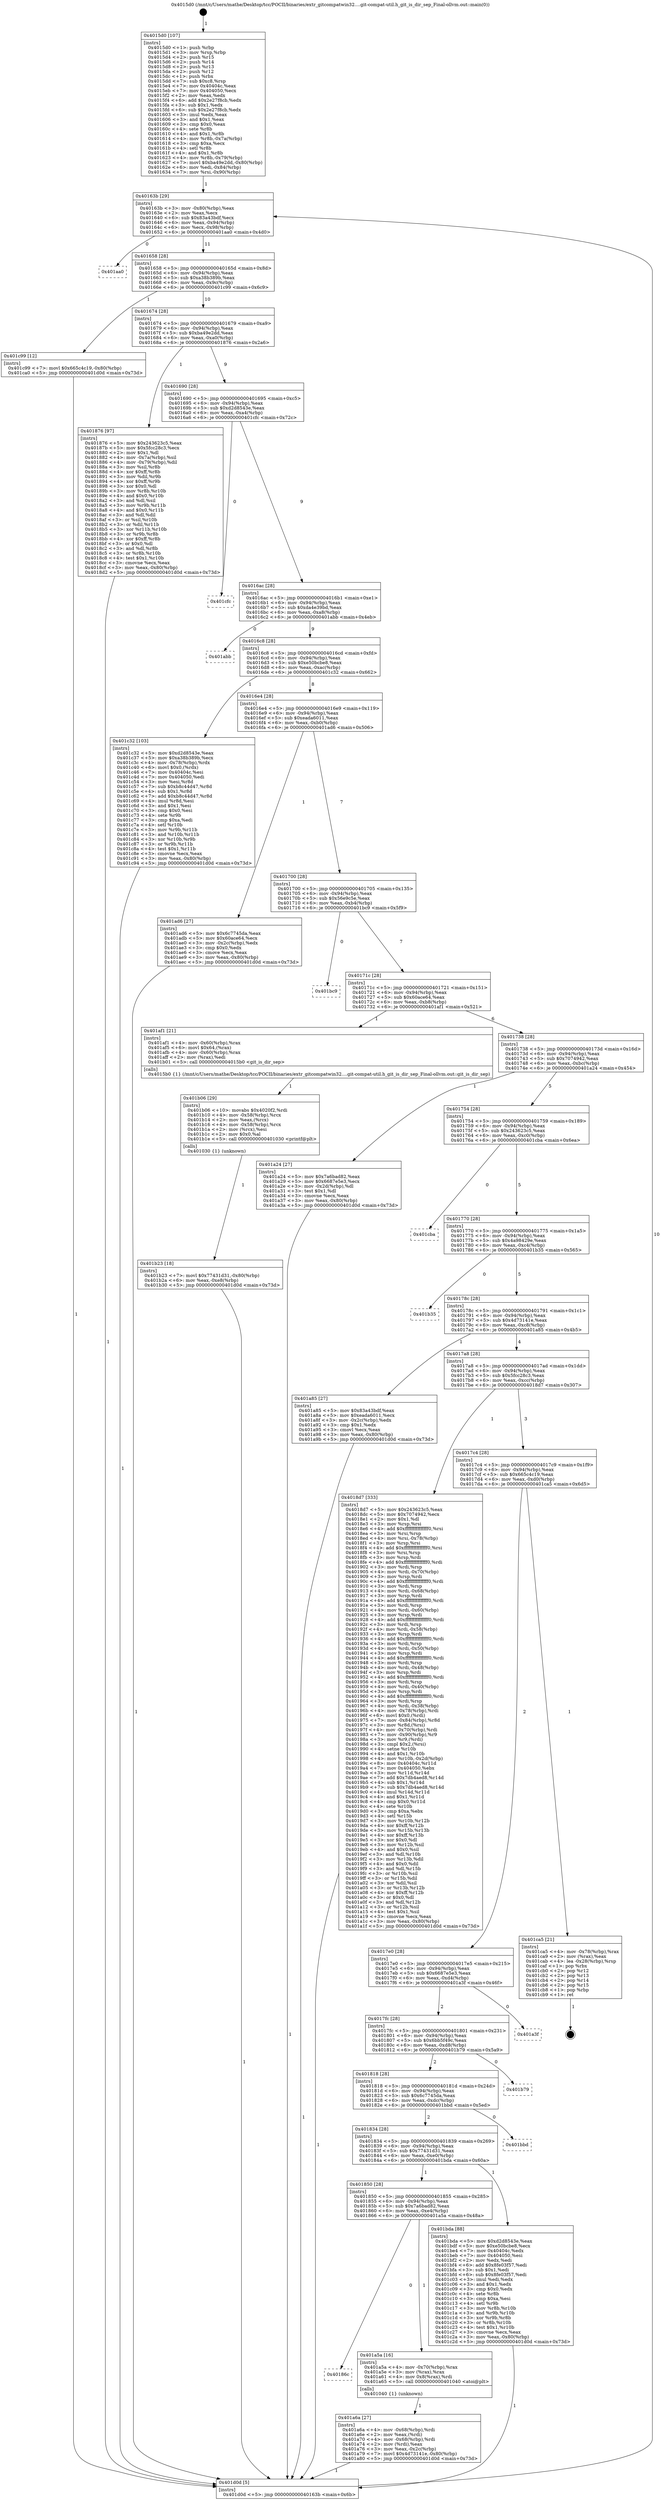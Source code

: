 digraph "0x4015d0" {
  label = "0x4015d0 (/mnt/c/Users/mathe/Desktop/tcc/POCII/binaries/extr_gitcompatwin32....git-compat-util.h_git_is_dir_sep_Final-ollvm.out::main(0))"
  labelloc = "t"
  node[shape=record]

  Entry [label="",width=0.3,height=0.3,shape=circle,fillcolor=black,style=filled]
  "0x40163b" [label="{
     0x40163b [29]\l
     | [instrs]\l
     &nbsp;&nbsp;0x40163b \<+3\>: mov -0x80(%rbp),%eax\l
     &nbsp;&nbsp;0x40163e \<+2\>: mov %eax,%ecx\l
     &nbsp;&nbsp;0x401640 \<+6\>: sub $0x83a43bdf,%ecx\l
     &nbsp;&nbsp;0x401646 \<+6\>: mov %eax,-0x94(%rbp)\l
     &nbsp;&nbsp;0x40164c \<+6\>: mov %ecx,-0x98(%rbp)\l
     &nbsp;&nbsp;0x401652 \<+6\>: je 0000000000401aa0 \<main+0x4d0\>\l
  }"]
  "0x401aa0" [label="{
     0x401aa0\l
  }", style=dashed]
  "0x401658" [label="{
     0x401658 [28]\l
     | [instrs]\l
     &nbsp;&nbsp;0x401658 \<+5\>: jmp 000000000040165d \<main+0x8d\>\l
     &nbsp;&nbsp;0x40165d \<+6\>: mov -0x94(%rbp),%eax\l
     &nbsp;&nbsp;0x401663 \<+5\>: sub $0xa38b389b,%eax\l
     &nbsp;&nbsp;0x401668 \<+6\>: mov %eax,-0x9c(%rbp)\l
     &nbsp;&nbsp;0x40166e \<+6\>: je 0000000000401c99 \<main+0x6c9\>\l
  }"]
  Exit [label="",width=0.3,height=0.3,shape=circle,fillcolor=black,style=filled,peripheries=2]
  "0x401c99" [label="{
     0x401c99 [12]\l
     | [instrs]\l
     &nbsp;&nbsp;0x401c99 \<+7\>: movl $0x665c4c19,-0x80(%rbp)\l
     &nbsp;&nbsp;0x401ca0 \<+5\>: jmp 0000000000401d0d \<main+0x73d\>\l
  }"]
  "0x401674" [label="{
     0x401674 [28]\l
     | [instrs]\l
     &nbsp;&nbsp;0x401674 \<+5\>: jmp 0000000000401679 \<main+0xa9\>\l
     &nbsp;&nbsp;0x401679 \<+6\>: mov -0x94(%rbp),%eax\l
     &nbsp;&nbsp;0x40167f \<+5\>: sub $0xba49e2dd,%eax\l
     &nbsp;&nbsp;0x401684 \<+6\>: mov %eax,-0xa0(%rbp)\l
     &nbsp;&nbsp;0x40168a \<+6\>: je 0000000000401876 \<main+0x2a6\>\l
  }"]
  "0x401b23" [label="{
     0x401b23 [18]\l
     | [instrs]\l
     &nbsp;&nbsp;0x401b23 \<+7\>: movl $0x77431d31,-0x80(%rbp)\l
     &nbsp;&nbsp;0x401b2a \<+6\>: mov %eax,-0xe8(%rbp)\l
     &nbsp;&nbsp;0x401b30 \<+5\>: jmp 0000000000401d0d \<main+0x73d\>\l
  }"]
  "0x401876" [label="{
     0x401876 [97]\l
     | [instrs]\l
     &nbsp;&nbsp;0x401876 \<+5\>: mov $0x243623c5,%eax\l
     &nbsp;&nbsp;0x40187b \<+5\>: mov $0x5fcc28c3,%ecx\l
     &nbsp;&nbsp;0x401880 \<+2\>: mov $0x1,%dl\l
     &nbsp;&nbsp;0x401882 \<+4\>: mov -0x7a(%rbp),%sil\l
     &nbsp;&nbsp;0x401886 \<+4\>: mov -0x79(%rbp),%dil\l
     &nbsp;&nbsp;0x40188a \<+3\>: mov %sil,%r8b\l
     &nbsp;&nbsp;0x40188d \<+4\>: xor $0xff,%r8b\l
     &nbsp;&nbsp;0x401891 \<+3\>: mov %dil,%r9b\l
     &nbsp;&nbsp;0x401894 \<+4\>: xor $0xff,%r9b\l
     &nbsp;&nbsp;0x401898 \<+3\>: xor $0x0,%dl\l
     &nbsp;&nbsp;0x40189b \<+3\>: mov %r8b,%r10b\l
     &nbsp;&nbsp;0x40189e \<+4\>: and $0x0,%r10b\l
     &nbsp;&nbsp;0x4018a2 \<+3\>: and %dl,%sil\l
     &nbsp;&nbsp;0x4018a5 \<+3\>: mov %r9b,%r11b\l
     &nbsp;&nbsp;0x4018a8 \<+4\>: and $0x0,%r11b\l
     &nbsp;&nbsp;0x4018ac \<+3\>: and %dl,%dil\l
     &nbsp;&nbsp;0x4018af \<+3\>: or %sil,%r10b\l
     &nbsp;&nbsp;0x4018b2 \<+3\>: or %dil,%r11b\l
     &nbsp;&nbsp;0x4018b5 \<+3\>: xor %r11b,%r10b\l
     &nbsp;&nbsp;0x4018b8 \<+3\>: or %r9b,%r8b\l
     &nbsp;&nbsp;0x4018bb \<+4\>: xor $0xff,%r8b\l
     &nbsp;&nbsp;0x4018bf \<+3\>: or $0x0,%dl\l
     &nbsp;&nbsp;0x4018c2 \<+3\>: and %dl,%r8b\l
     &nbsp;&nbsp;0x4018c5 \<+3\>: or %r8b,%r10b\l
     &nbsp;&nbsp;0x4018c8 \<+4\>: test $0x1,%r10b\l
     &nbsp;&nbsp;0x4018cc \<+3\>: cmovne %ecx,%eax\l
     &nbsp;&nbsp;0x4018cf \<+3\>: mov %eax,-0x80(%rbp)\l
     &nbsp;&nbsp;0x4018d2 \<+5\>: jmp 0000000000401d0d \<main+0x73d\>\l
  }"]
  "0x401690" [label="{
     0x401690 [28]\l
     | [instrs]\l
     &nbsp;&nbsp;0x401690 \<+5\>: jmp 0000000000401695 \<main+0xc5\>\l
     &nbsp;&nbsp;0x401695 \<+6\>: mov -0x94(%rbp),%eax\l
     &nbsp;&nbsp;0x40169b \<+5\>: sub $0xd2d8543e,%eax\l
     &nbsp;&nbsp;0x4016a0 \<+6\>: mov %eax,-0xa4(%rbp)\l
     &nbsp;&nbsp;0x4016a6 \<+6\>: je 0000000000401cfc \<main+0x72c\>\l
  }"]
  "0x401d0d" [label="{
     0x401d0d [5]\l
     | [instrs]\l
     &nbsp;&nbsp;0x401d0d \<+5\>: jmp 000000000040163b \<main+0x6b\>\l
  }"]
  "0x4015d0" [label="{
     0x4015d0 [107]\l
     | [instrs]\l
     &nbsp;&nbsp;0x4015d0 \<+1\>: push %rbp\l
     &nbsp;&nbsp;0x4015d1 \<+3\>: mov %rsp,%rbp\l
     &nbsp;&nbsp;0x4015d4 \<+2\>: push %r15\l
     &nbsp;&nbsp;0x4015d6 \<+2\>: push %r14\l
     &nbsp;&nbsp;0x4015d8 \<+2\>: push %r13\l
     &nbsp;&nbsp;0x4015da \<+2\>: push %r12\l
     &nbsp;&nbsp;0x4015dc \<+1\>: push %rbx\l
     &nbsp;&nbsp;0x4015dd \<+7\>: sub $0xc8,%rsp\l
     &nbsp;&nbsp;0x4015e4 \<+7\>: mov 0x40404c,%eax\l
     &nbsp;&nbsp;0x4015eb \<+7\>: mov 0x404050,%ecx\l
     &nbsp;&nbsp;0x4015f2 \<+2\>: mov %eax,%edx\l
     &nbsp;&nbsp;0x4015f4 \<+6\>: add $0x2e27f8cb,%edx\l
     &nbsp;&nbsp;0x4015fa \<+3\>: sub $0x1,%edx\l
     &nbsp;&nbsp;0x4015fd \<+6\>: sub $0x2e27f8cb,%edx\l
     &nbsp;&nbsp;0x401603 \<+3\>: imul %edx,%eax\l
     &nbsp;&nbsp;0x401606 \<+3\>: and $0x1,%eax\l
     &nbsp;&nbsp;0x401609 \<+3\>: cmp $0x0,%eax\l
     &nbsp;&nbsp;0x40160c \<+4\>: sete %r8b\l
     &nbsp;&nbsp;0x401610 \<+4\>: and $0x1,%r8b\l
     &nbsp;&nbsp;0x401614 \<+4\>: mov %r8b,-0x7a(%rbp)\l
     &nbsp;&nbsp;0x401618 \<+3\>: cmp $0xa,%ecx\l
     &nbsp;&nbsp;0x40161b \<+4\>: setl %r8b\l
     &nbsp;&nbsp;0x40161f \<+4\>: and $0x1,%r8b\l
     &nbsp;&nbsp;0x401623 \<+4\>: mov %r8b,-0x79(%rbp)\l
     &nbsp;&nbsp;0x401627 \<+7\>: movl $0xba49e2dd,-0x80(%rbp)\l
     &nbsp;&nbsp;0x40162e \<+6\>: mov %edi,-0x84(%rbp)\l
     &nbsp;&nbsp;0x401634 \<+7\>: mov %rsi,-0x90(%rbp)\l
  }"]
  "0x401b06" [label="{
     0x401b06 [29]\l
     | [instrs]\l
     &nbsp;&nbsp;0x401b06 \<+10\>: movabs $0x4020f2,%rdi\l
     &nbsp;&nbsp;0x401b10 \<+4\>: mov -0x58(%rbp),%rcx\l
     &nbsp;&nbsp;0x401b14 \<+2\>: mov %eax,(%rcx)\l
     &nbsp;&nbsp;0x401b16 \<+4\>: mov -0x58(%rbp),%rcx\l
     &nbsp;&nbsp;0x401b1a \<+2\>: mov (%rcx),%esi\l
     &nbsp;&nbsp;0x401b1c \<+2\>: mov $0x0,%al\l
     &nbsp;&nbsp;0x401b1e \<+5\>: call 0000000000401030 \<printf@plt\>\l
     | [calls]\l
     &nbsp;&nbsp;0x401030 \{1\} (unknown)\l
  }"]
  "0x401cfc" [label="{
     0x401cfc\l
  }", style=dashed]
  "0x4016ac" [label="{
     0x4016ac [28]\l
     | [instrs]\l
     &nbsp;&nbsp;0x4016ac \<+5\>: jmp 00000000004016b1 \<main+0xe1\>\l
     &nbsp;&nbsp;0x4016b1 \<+6\>: mov -0x94(%rbp),%eax\l
     &nbsp;&nbsp;0x4016b7 \<+5\>: sub $0xda4e39bd,%eax\l
     &nbsp;&nbsp;0x4016bc \<+6\>: mov %eax,-0xa8(%rbp)\l
     &nbsp;&nbsp;0x4016c2 \<+6\>: je 0000000000401abb \<main+0x4eb\>\l
  }"]
  "0x401a6a" [label="{
     0x401a6a [27]\l
     | [instrs]\l
     &nbsp;&nbsp;0x401a6a \<+4\>: mov -0x68(%rbp),%rdi\l
     &nbsp;&nbsp;0x401a6e \<+2\>: mov %eax,(%rdi)\l
     &nbsp;&nbsp;0x401a70 \<+4\>: mov -0x68(%rbp),%rdi\l
     &nbsp;&nbsp;0x401a74 \<+2\>: mov (%rdi),%eax\l
     &nbsp;&nbsp;0x401a76 \<+3\>: mov %eax,-0x2c(%rbp)\l
     &nbsp;&nbsp;0x401a79 \<+7\>: movl $0x4d73141e,-0x80(%rbp)\l
     &nbsp;&nbsp;0x401a80 \<+5\>: jmp 0000000000401d0d \<main+0x73d\>\l
  }"]
  "0x401abb" [label="{
     0x401abb\l
  }", style=dashed]
  "0x4016c8" [label="{
     0x4016c8 [28]\l
     | [instrs]\l
     &nbsp;&nbsp;0x4016c8 \<+5\>: jmp 00000000004016cd \<main+0xfd\>\l
     &nbsp;&nbsp;0x4016cd \<+6\>: mov -0x94(%rbp),%eax\l
     &nbsp;&nbsp;0x4016d3 \<+5\>: sub $0xe50bcbe8,%eax\l
     &nbsp;&nbsp;0x4016d8 \<+6\>: mov %eax,-0xac(%rbp)\l
     &nbsp;&nbsp;0x4016de \<+6\>: je 0000000000401c32 \<main+0x662\>\l
  }"]
  "0x40186c" [label="{
     0x40186c\l
  }", style=dashed]
  "0x401c32" [label="{
     0x401c32 [103]\l
     | [instrs]\l
     &nbsp;&nbsp;0x401c32 \<+5\>: mov $0xd2d8543e,%eax\l
     &nbsp;&nbsp;0x401c37 \<+5\>: mov $0xa38b389b,%ecx\l
     &nbsp;&nbsp;0x401c3c \<+4\>: mov -0x78(%rbp),%rdx\l
     &nbsp;&nbsp;0x401c40 \<+6\>: movl $0x0,(%rdx)\l
     &nbsp;&nbsp;0x401c46 \<+7\>: mov 0x40404c,%esi\l
     &nbsp;&nbsp;0x401c4d \<+7\>: mov 0x404050,%edi\l
     &nbsp;&nbsp;0x401c54 \<+3\>: mov %esi,%r8d\l
     &nbsp;&nbsp;0x401c57 \<+7\>: sub $0xb8c44d47,%r8d\l
     &nbsp;&nbsp;0x401c5e \<+4\>: sub $0x1,%r8d\l
     &nbsp;&nbsp;0x401c62 \<+7\>: add $0xb8c44d47,%r8d\l
     &nbsp;&nbsp;0x401c69 \<+4\>: imul %r8d,%esi\l
     &nbsp;&nbsp;0x401c6d \<+3\>: and $0x1,%esi\l
     &nbsp;&nbsp;0x401c70 \<+3\>: cmp $0x0,%esi\l
     &nbsp;&nbsp;0x401c73 \<+4\>: sete %r9b\l
     &nbsp;&nbsp;0x401c77 \<+3\>: cmp $0xa,%edi\l
     &nbsp;&nbsp;0x401c7a \<+4\>: setl %r10b\l
     &nbsp;&nbsp;0x401c7e \<+3\>: mov %r9b,%r11b\l
     &nbsp;&nbsp;0x401c81 \<+3\>: and %r10b,%r11b\l
     &nbsp;&nbsp;0x401c84 \<+3\>: xor %r10b,%r9b\l
     &nbsp;&nbsp;0x401c87 \<+3\>: or %r9b,%r11b\l
     &nbsp;&nbsp;0x401c8a \<+4\>: test $0x1,%r11b\l
     &nbsp;&nbsp;0x401c8e \<+3\>: cmovne %ecx,%eax\l
     &nbsp;&nbsp;0x401c91 \<+3\>: mov %eax,-0x80(%rbp)\l
     &nbsp;&nbsp;0x401c94 \<+5\>: jmp 0000000000401d0d \<main+0x73d\>\l
  }"]
  "0x4016e4" [label="{
     0x4016e4 [28]\l
     | [instrs]\l
     &nbsp;&nbsp;0x4016e4 \<+5\>: jmp 00000000004016e9 \<main+0x119\>\l
     &nbsp;&nbsp;0x4016e9 \<+6\>: mov -0x94(%rbp),%eax\l
     &nbsp;&nbsp;0x4016ef \<+5\>: sub $0xeada6011,%eax\l
     &nbsp;&nbsp;0x4016f4 \<+6\>: mov %eax,-0xb0(%rbp)\l
     &nbsp;&nbsp;0x4016fa \<+6\>: je 0000000000401ad6 \<main+0x506\>\l
  }"]
  "0x401a5a" [label="{
     0x401a5a [16]\l
     | [instrs]\l
     &nbsp;&nbsp;0x401a5a \<+4\>: mov -0x70(%rbp),%rax\l
     &nbsp;&nbsp;0x401a5e \<+3\>: mov (%rax),%rax\l
     &nbsp;&nbsp;0x401a61 \<+4\>: mov 0x8(%rax),%rdi\l
     &nbsp;&nbsp;0x401a65 \<+5\>: call 0000000000401040 \<atoi@plt\>\l
     | [calls]\l
     &nbsp;&nbsp;0x401040 \{1\} (unknown)\l
  }"]
  "0x401ad6" [label="{
     0x401ad6 [27]\l
     | [instrs]\l
     &nbsp;&nbsp;0x401ad6 \<+5\>: mov $0x6c7745da,%eax\l
     &nbsp;&nbsp;0x401adb \<+5\>: mov $0x60ace64,%ecx\l
     &nbsp;&nbsp;0x401ae0 \<+3\>: mov -0x2c(%rbp),%edx\l
     &nbsp;&nbsp;0x401ae3 \<+3\>: cmp $0x0,%edx\l
     &nbsp;&nbsp;0x401ae6 \<+3\>: cmove %ecx,%eax\l
     &nbsp;&nbsp;0x401ae9 \<+3\>: mov %eax,-0x80(%rbp)\l
     &nbsp;&nbsp;0x401aec \<+5\>: jmp 0000000000401d0d \<main+0x73d\>\l
  }"]
  "0x401700" [label="{
     0x401700 [28]\l
     | [instrs]\l
     &nbsp;&nbsp;0x401700 \<+5\>: jmp 0000000000401705 \<main+0x135\>\l
     &nbsp;&nbsp;0x401705 \<+6\>: mov -0x94(%rbp),%eax\l
     &nbsp;&nbsp;0x40170b \<+5\>: sub $0x56e9c5e,%eax\l
     &nbsp;&nbsp;0x401710 \<+6\>: mov %eax,-0xb4(%rbp)\l
     &nbsp;&nbsp;0x401716 \<+6\>: je 0000000000401bc9 \<main+0x5f9\>\l
  }"]
  "0x401850" [label="{
     0x401850 [28]\l
     | [instrs]\l
     &nbsp;&nbsp;0x401850 \<+5\>: jmp 0000000000401855 \<main+0x285\>\l
     &nbsp;&nbsp;0x401855 \<+6\>: mov -0x94(%rbp),%eax\l
     &nbsp;&nbsp;0x40185b \<+5\>: sub $0x7a6bad82,%eax\l
     &nbsp;&nbsp;0x401860 \<+6\>: mov %eax,-0xe4(%rbp)\l
     &nbsp;&nbsp;0x401866 \<+6\>: je 0000000000401a5a \<main+0x48a\>\l
  }"]
  "0x401bc9" [label="{
     0x401bc9\l
  }", style=dashed]
  "0x40171c" [label="{
     0x40171c [28]\l
     | [instrs]\l
     &nbsp;&nbsp;0x40171c \<+5\>: jmp 0000000000401721 \<main+0x151\>\l
     &nbsp;&nbsp;0x401721 \<+6\>: mov -0x94(%rbp),%eax\l
     &nbsp;&nbsp;0x401727 \<+5\>: sub $0x60ace64,%eax\l
     &nbsp;&nbsp;0x40172c \<+6\>: mov %eax,-0xb8(%rbp)\l
     &nbsp;&nbsp;0x401732 \<+6\>: je 0000000000401af1 \<main+0x521\>\l
  }"]
  "0x401bda" [label="{
     0x401bda [88]\l
     | [instrs]\l
     &nbsp;&nbsp;0x401bda \<+5\>: mov $0xd2d8543e,%eax\l
     &nbsp;&nbsp;0x401bdf \<+5\>: mov $0xe50bcbe8,%ecx\l
     &nbsp;&nbsp;0x401be4 \<+7\>: mov 0x40404c,%edx\l
     &nbsp;&nbsp;0x401beb \<+7\>: mov 0x404050,%esi\l
     &nbsp;&nbsp;0x401bf2 \<+2\>: mov %edx,%edi\l
     &nbsp;&nbsp;0x401bf4 \<+6\>: add $0x8fe03f57,%edi\l
     &nbsp;&nbsp;0x401bfa \<+3\>: sub $0x1,%edi\l
     &nbsp;&nbsp;0x401bfd \<+6\>: sub $0x8fe03f57,%edi\l
     &nbsp;&nbsp;0x401c03 \<+3\>: imul %edi,%edx\l
     &nbsp;&nbsp;0x401c06 \<+3\>: and $0x1,%edx\l
     &nbsp;&nbsp;0x401c09 \<+3\>: cmp $0x0,%edx\l
     &nbsp;&nbsp;0x401c0c \<+4\>: sete %r8b\l
     &nbsp;&nbsp;0x401c10 \<+3\>: cmp $0xa,%esi\l
     &nbsp;&nbsp;0x401c13 \<+4\>: setl %r9b\l
     &nbsp;&nbsp;0x401c17 \<+3\>: mov %r8b,%r10b\l
     &nbsp;&nbsp;0x401c1a \<+3\>: and %r9b,%r10b\l
     &nbsp;&nbsp;0x401c1d \<+3\>: xor %r9b,%r8b\l
     &nbsp;&nbsp;0x401c20 \<+3\>: or %r8b,%r10b\l
     &nbsp;&nbsp;0x401c23 \<+4\>: test $0x1,%r10b\l
     &nbsp;&nbsp;0x401c27 \<+3\>: cmovne %ecx,%eax\l
     &nbsp;&nbsp;0x401c2a \<+3\>: mov %eax,-0x80(%rbp)\l
     &nbsp;&nbsp;0x401c2d \<+5\>: jmp 0000000000401d0d \<main+0x73d\>\l
  }"]
  "0x401af1" [label="{
     0x401af1 [21]\l
     | [instrs]\l
     &nbsp;&nbsp;0x401af1 \<+4\>: mov -0x60(%rbp),%rax\l
     &nbsp;&nbsp;0x401af5 \<+6\>: movl $0x64,(%rax)\l
     &nbsp;&nbsp;0x401afb \<+4\>: mov -0x60(%rbp),%rax\l
     &nbsp;&nbsp;0x401aff \<+2\>: mov (%rax),%edi\l
     &nbsp;&nbsp;0x401b01 \<+5\>: call 00000000004015b0 \<git_is_dir_sep\>\l
     | [calls]\l
     &nbsp;&nbsp;0x4015b0 \{1\} (/mnt/c/Users/mathe/Desktop/tcc/POCII/binaries/extr_gitcompatwin32....git-compat-util.h_git_is_dir_sep_Final-ollvm.out::git_is_dir_sep)\l
  }"]
  "0x401738" [label="{
     0x401738 [28]\l
     | [instrs]\l
     &nbsp;&nbsp;0x401738 \<+5\>: jmp 000000000040173d \<main+0x16d\>\l
     &nbsp;&nbsp;0x40173d \<+6\>: mov -0x94(%rbp),%eax\l
     &nbsp;&nbsp;0x401743 \<+5\>: sub $0x7074942,%eax\l
     &nbsp;&nbsp;0x401748 \<+6\>: mov %eax,-0xbc(%rbp)\l
     &nbsp;&nbsp;0x40174e \<+6\>: je 0000000000401a24 \<main+0x454\>\l
  }"]
  "0x401834" [label="{
     0x401834 [28]\l
     | [instrs]\l
     &nbsp;&nbsp;0x401834 \<+5\>: jmp 0000000000401839 \<main+0x269\>\l
     &nbsp;&nbsp;0x401839 \<+6\>: mov -0x94(%rbp),%eax\l
     &nbsp;&nbsp;0x40183f \<+5\>: sub $0x77431d31,%eax\l
     &nbsp;&nbsp;0x401844 \<+6\>: mov %eax,-0xe0(%rbp)\l
     &nbsp;&nbsp;0x40184a \<+6\>: je 0000000000401bda \<main+0x60a\>\l
  }"]
  "0x401a24" [label="{
     0x401a24 [27]\l
     | [instrs]\l
     &nbsp;&nbsp;0x401a24 \<+5\>: mov $0x7a6bad82,%eax\l
     &nbsp;&nbsp;0x401a29 \<+5\>: mov $0x6687e5e3,%ecx\l
     &nbsp;&nbsp;0x401a2e \<+3\>: mov -0x2d(%rbp),%dl\l
     &nbsp;&nbsp;0x401a31 \<+3\>: test $0x1,%dl\l
     &nbsp;&nbsp;0x401a34 \<+3\>: cmovne %ecx,%eax\l
     &nbsp;&nbsp;0x401a37 \<+3\>: mov %eax,-0x80(%rbp)\l
     &nbsp;&nbsp;0x401a3a \<+5\>: jmp 0000000000401d0d \<main+0x73d\>\l
  }"]
  "0x401754" [label="{
     0x401754 [28]\l
     | [instrs]\l
     &nbsp;&nbsp;0x401754 \<+5\>: jmp 0000000000401759 \<main+0x189\>\l
     &nbsp;&nbsp;0x401759 \<+6\>: mov -0x94(%rbp),%eax\l
     &nbsp;&nbsp;0x40175f \<+5\>: sub $0x243623c5,%eax\l
     &nbsp;&nbsp;0x401764 \<+6\>: mov %eax,-0xc0(%rbp)\l
     &nbsp;&nbsp;0x40176a \<+6\>: je 0000000000401cba \<main+0x6ea\>\l
  }"]
  "0x401bbd" [label="{
     0x401bbd\l
  }", style=dashed]
  "0x401cba" [label="{
     0x401cba\l
  }", style=dashed]
  "0x401770" [label="{
     0x401770 [28]\l
     | [instrs]\l
     &nbsp;&nbsp;0x401770 \<+5\>: jmp 0000000000401775 \<main+0x1a5\>\l
     &nbsp;&nbsp;0x401775 \<+6\>: mov -0x94(%rbp),%eax\l
     &nbsp;&nbsp;0x40177b \<+5\>: sub $0x4a98429e,%eax\l
     &nbsp;&nbsp;0x401780 \<+6\>: mov %eax,-0xc4(%rbp)\l
     &nbsp;&nbsp;0x401786 \<+6\>: je 0000000000401b35 \<main+0x565\>\l
  }"]
  "0x401818" [label="{
     0x401818 [28]\l
     | [instrs]\l
     &nbsp;&nbsp;0x401818 \<+5\>: jmp 000000000040181d \<main+0x24d\>\l
     &nbsp;&nbsp;0x40181d \<+6\>: mov -0x94(%rbp),%eax\l
     &nbsp;&nbsp;0x401823 \<+5\>: sub $0x6c7745da,%eax\l
     &nbsp;&nbsp;0x401828 \<+6\>: mov %eax,-0xdc(%rbp)\l
     &nbsp;&nbsp;0x40182e \<+6\>: je 0000000000401bbd \<main+0x5ed\>\l
  }"]
  "0x401b35" [label="{
     0x401b35\l
  }", style=dashed]
  "0x40178c" [label="{
     0x40178c [28]\l
     | [instrs]\l
     &nbsp;&nbsp;0x40178c \<+5\>: jmp 0000000000401791 \<main+0x1c1\>\l
     &nbsp;&nbsp;0x401791 \<+6\>: mov -0x94(%rbp),%eax\l
     &nbsp;&nbsp;0x401797 \<+5\>: sub $0x4d73141e,%eax\l
     &nbsp;&nbsp;0x40179c \<+6\>: mov %eax,-0xc8(%rbp)\l
     &nbsp;&nbsp;0x4017a2 \<+6\>: je 0000000000401a85 \<main+0x4b5\>\l
  }"]
  "0x401b79" [label="{
     0x401b79\l
  }", style=dashed]
  "0x401a85" [label="{
     0x401a85 [27]\l
     | [instrs]\l
     &nbsp;&nbsp;0x401a85 \<+5\>: mov $0x83a43bdf,%eax\l
     &nbsp;&nbsp;0x401a8a \<+5\>: mov $0xeada6011,%ecx\l
     &nbsp;&nbsp;0x401a8f \<+3\>: mov -0x2c(%rbp),%edx\l
     &nbsp;&nbsp;0x401a92 \<+3\>: cmp $0x1,%edx\l
     &nbsp;&nbsp;0x401a95 \<+3\>: cmovl %ecx,%eax\l
     &nbsp;&nbsp;0x401a98 \<+3\>: mov %eax,-0x80(%rbp)\l
     &nbsp;&nbsp;0x401a9b \<+5\>: jmp 0000000000401d0d \<main+0x73d\>\l
  }"]
  "0x4017a8" [label="{
     0x4017a8 [28]\l
     | [instrs]\l
     &nbsp;&nbsp;0x4017a8 \<+5\>: jmp 00000000004017ad \<main+0x1dd\>\l
     &nbsp;&nbsp;0x4017ad \<+6\>: mov -0x94(%rbp),%eax\l
     &nbsp;&nbsp;0x4017b3 \<+5\>: sub $0x5fcc28c3,%eax\l
     &nbsp;&nbsp;0x4017b8 \<+6\>: mov %eax,-0xcc(%rbp)\l
     &nbsp;&nbsp;0x4017be \<+6\>: je 00000000004018d7 \<main+0x307\>\l
  }"]
  "0x4017fc" [label="{
     0x4017fc [28]\l
     | [instrs]\l
     &nbsp;&nbsp;0x4017fc \<+5\>: jmp 0000000000401801 \<main+0x231\>\l
     &nbsp;&nbsp;0x401801 \<+6\>: mov -0x94(%rbp),%eax\l
     &nbsp;&nbsp;0x401807 \<+5\>: sub $0x6bb5f49c,%eax\l
     &nbsp;&nbsp;0x40180c \<+6\>: mov %eax,-0xd8(%rbp)\l
     &nbsp;&nbsp;0x401812 \<+6\>: je 0000000000401b79 \<main+0x5a9\>\l
  }"]
  "0x4018d7" [label="{
     0x4018d7 [333]\l
     | [instrs]\l
     &nbsp;&nbsp;0x4018d7 \<+5\>: mov $0x243623c5,%eax\l
     &nbsp;&nbsp;0x4018dc \<+5\>: mov $0x7074942,%ecx\l
     &nbsp;&nbsp;0x4018e1 \<+2\>: mov $0x1,%dl\l
     &nbsp;&nbsp;0x4018e3 \<+3\>: mov %rsp,%rsi\l
     &nbsp;&nbsp;0x4018e6 \<+4\>: add $0xfffffffffffffff0,%rsi\l
     &nbsp;&nbsp;0x4018ea \<+3\>: mov %rsi,%rsp\l
     &nbsp;&nbsp;0x4018ed \<+4\>: mov %rsi,-0x78(%rbp)\l
     &nbsp;&nbsp;0x4018f1 \<+3\>: mov %rsp,%rsi\l
     &nbsp;&nbsp;0x4018f4 \<+4\>: add $0xfffffffffffffff0,%rsi\l
     &nbsp;&nbsp;0x4018f8 \<+3\>: mov %rsi,%rsp\l
     &nbsp;&nbsp;0x4018fb \<+3\>: mov %rsp,%rdi\l
     &nbsp;&nbsp;0x4018fe \<+4\>: add $0xfffffffffffffff0,%rdi\l
     &nbsp;&nbsp;0x401902 \<+3\>: mov %rdi,%rsp\l
     &nbsp;&nbsp;0x401905 \<+4\>: mov %rdi,-0x70(%rbp)\l
     &nbsp;&nbsp;0x401909 \<+3\>: mov %rsp,%rdi\l
     &nbsp;&nbsp;0x40190c \<+4\>: add $0xfffffffffffffff0,%rdi\l
     &nbsp;&nbsp;0x401910 \<+3\>: mov %rdi,%rsp\l
     &nbsp;&nbsp;0x401913 \<+4\>: mov %rdi,-0x68(%rbp)\l
     &nbsp;&nbsp;0x401917 \<+3\>: mov %rsp,%rdi\l
     &nbsp;&nbsp;0x40191a \<+4\>: add $0xfffffffffffffff0,%rdi\l
     &nbsp;&nbsp;0x40191e \<+3\>: mov %rdi,%rsp\l
     &nbsp;&nbsp;0x401921 \<+4\>: mov %rdi,-0x60(%rbp)\l
     &nbsp;&nbsp;0x401925 \<+3\>: mov %rsp,%rdi\l
     &nbsp;&nbsp;0x401928 \<+4\>: add $0xfffffffffffffff0,%rdi\l
     &nbsp;&nbsp;0x40192c \<+3\>: mov %rdi,%rsp\l
     &nbsp;&nbsp;0x40192f \<+4\>: mov %rdi,-0x58(%rbp)\l
     &nbsp;&nbsp;0x401933 \<+3\>: mov %rsp,%rdi\l
     &nbsp;&nbsp;0x401936 \<+4\>: add $0xfffffffffffffff0,%rdi\l
     &nbsp;&nbsp;0x40193a \<+3\>: mov %rdi,%rsp\l
     &nbsp;&nbsp;0x40193d \<+4\>: mov %rdi,-0x50(%rbp)\l
     &nbsp;&nbsp;0x401941 \<+3\>: mov %rsp,%rdi\l
     &nbsp;&nbsp;0x401944 \<+4\>: add $0xfffffffffffffff0,%rdi\l
     &nbsp;&nbsp;0x401948 \<+3\>: mov %rdi,%rsp\l
     &nbsp;&nbsp;0x40194b \<+4\>: mov %rdi,-0x48(%rbp)\l
     &nbsp;&nbsp;0x40194f \<+3\>: mov %rsp,%rdi\l
     &nbsp;&nbsp;0x401952 \<+4\>: add $0xfffffffffffffff0,%rdi\l
     &nbsp;&nbsp;0x401956 \<+3\>: mov %rdi,%rsp\l
     &nbsp;&nbsp;0x401959 \<+4\>: mov %rdi,-0x40(%rbp)\l
     &nbsp;&nbsp;0x40195d \<+3\>: mov %rsp,%rdi\l
     &nbsp;&nbsp;0x401960 \<+4\>: add $0xfffffffffffffff0,%rdi\l
     &nbsp;&nbsp;0x401964 \<+3\>: mov %rdi,%rsp\l
     &nbsp;&nbsp;0x401967 \<+4\>: mov %rdi,-0x38(%rbp)\l
     &nbsp;&nbsp;0x40196b \<+4\>: mov -0x78(%rbp),%rdi\l
     &nbsp;&nbsp;0x40196f \<+6\>: movl $0x0,(%rdi)\l
     &nbsp;&nbsp;0x401975 \<+7\>: mov -0x84(%rbp),%r8d\l
     &nbsp;&nbsp;0x40197c \<+3\>: mov %r8d,(%rsi)\l
     &nbsp;&nbsp;0x40197f \<+4\>: mov -0x70(%rbp),%rdi\l
     &nbsp;&nbsp;0x401983 \<+7\>: mov -0x90(%rbp),%r9\l
     &nbsp;&nbsp;0x40198a \<+3\>: mov %r9,(%rdi)\l
     &nbsp;&nbsp;0x40198d \<+3\>: cmpl $0x2,(%rsi)\l
     &nbsp;&nbsp;0x401990 \<+4\>: setne %r10b\l
     &nbsp;&nbsp;0x401994 \<+4\>: and $0x1,%r10b\l
     &nbsp;&nbsp;0x401998 \<+4\>: mov %r10b,-0x2d(%rbp)\l
     &nbsp;&nbsp;0x40199c \<+8\>: mov 0x40404c,%r11d\l
     &nbsp;&nbsp;0x4019a4 \<+7\>: mov 0x404050,%ebx\l
     &nbsp;&nbsp;0x4019ab \<+3\>: mov %r11d,%r14d\l
     &nbsp;&nbsp;0x4019ae \<+7\>: add $0x7db4aed8,%r14d\l
     &nbsp;&nbsp;0x4019b5 \<+4\>: sub $0x1,%r14d\l
     &nbsp;&nbsp;0x4019b9 \<+7\>: sub $0x7db4aed8,%r14d\l
     &nbsp;&nbsp;0x4019c0 \<+4\>: imul %r14d,%r11d\l
     &nbsp;&nbsp;0x4019c4 \<+4\>: and $0x1,%r11d\l
     &nbsp;&nbsp;0x4019c8 \<+4\>: cmp $0x0,%r11d\l
     &nbsp;&nbsp;0x4019cc \<+4\>: sete %r10b\l
     &nbsp;&nbsp;0x4019d0 \<+3\>: cmp $0xa,%ebx\l
     &nbsp;&nbsp;0x4019d3 \<+4\>: setl %r15b\l
     &nbsp;&nbsp;0x4019d7 \<+3\>: mov %r10b,%r12b\l
     &nbsp;&nbsp;0x4019da \<+4\>: xor $0xff,%r12b\l
     &nbsp;&nbsp;0x4019de \<+3\>: mov %r15b,%r13b\l
     &nbsp;&nbsp;0x4019e1 \<+4\>: xor $0xff,%r13b\l
     &nbsp;&nbsp;0x4019e5 \<+3\>: xor $0x0,%dl\l
     &nbsp;&nbsp;0x4019e8 \<+3\>: mov %r12b,%sil\l
     &nbsp;&nbsp;0x4019eb \<+4\>: and $0x0,%sil\l
     &nbsp;&nbsp;0x4019ef \<+3\>: and %dl,%r10b\l
     &nbsp;&nbsp;0x4019f2 \<+3\>: mov %r13b,%dil\l
     &nbsp;&nbsp;0x4019f5 \<+4\>: and $0x0,%dil\l
     &nbsp;&nbsp;0x4019f9 \<+3\>: and %dl,%r15b\l
     &nbsp;&nbsp;0x4019fc \<+3\>: or %r10b,%sil\l
     &nbsp;&nbsp;0x4019ff \<+3\>: or %r15b,%dil\l
     &nbsp;&nbsp;0x401a02 \<+3\>: xor %dil,%sil\l
     &nbsp;&nbsp;0x401a05 \<+3\>: or %r13b,%r12b\l
     &nbsp;&nbsp;0x401a08 \<+4\>: xor $0xff,%r12b\l
     &nbsp;&nbsp;0x401a0c \<+3\>: or $0x0,%dl\l
     &nbsp;&nbsp;0x401a0f \<+3\>: and %dl,%r12b\l
     &nbsp;&nbsp;0x401a12 \<+3\>: or %r12b,%sil\l
     &nbsp;&nbsp;0x401a15 \<+4\>: test $0x1,%sil\l
     &nbsp;&nbsp;0x401a19 \<+3\>: cmovne %ecx,%eax\l
     &nbsp;&nbsp;0x401a1c \<+3\>: mov %eax,-0x80(%rbp)\l
     &nbsp;&nbsp;0x401a1f \<+5\>: jmp 0000000000401d0d \<main+0x73d\>\l
  }"]
  "0x4017c4" [label="{
     0x4017c4 [28]\l
     | [instrs]\l
     &nbsp;&nbsp;0x4017c4 \<+5\>: jmp 00000000004017c9 \<main+0x1f9\>\l
     &nbsp;&nbsp;0x4017c9 \<+6\>: mov -0x94(%rbp),%eax\l
     &nbsp;&nbsp;0x4017cf \<+5\>: sub $0x665c4c19,%eax\l
     &nbsp;&nbsp;0x4017d4 \<+6\>: mov %eax,-0xd0(%rbp)\l
     &nbsp;&nbsp;0x4017da \<+6\>: je 0000000000401ca5 \<main+0x6d5\>\l
  }"]
  "0x401a3f" [label="{
     0x401a3f\l
  }", style=dashed]
  "0x4017e0" [label="{
     0x4017e0 [28]\l
     | [instrs]\l
     &nbsp;&nbsp;0x4017e0 \<+5\>: jmp 00000000004017e5 \<main+0x215\>\l
     &nbsp;&nbsp;0x4017e5 \<+6\>: mov -0x94(%rbp),%eax\l
     &nbsp;&nbsp;0x4017eb \<+5\>: sub $0x6687e5e3,%eax\l
     &nbsp;&nbsp;0x4017f0 \<+6\>: mov %eax,-0xd4(%rbp)\l
     &nbsp;&nbsp;0x4017f6 \<+6\>: je 0000000000401a3f \<main+0x46f\>\l
  }"]
  "0x401ca5" [label="{
     0x401ca5 [21]\l
     | [instrs]\l
     &nbsp;&nbsp;0x401ca5 \<+4\>: mov -0x78(%rbp),%rax\l
     &nbsp;&nbsp;0x401ca9 \<+2\>: mov (%rax),%eax\l
     &nbsp;&nbsp;0x401cab \<+4\>: lea -0x28(%rbp),%rsp\l
     &nbsp;&nbsp;0x401caf \<+1\>: pop %rbx\l
     &nbsp;&nbsp;0x401cb0 \<+2\>: pop %r12\l
     &nbsp;&nbsp;0x401cb2 \<+2\>: pop %r13\l
     &nbsp;&nbsp;0x401cb4 \<+2\>: pop %r14\l
     &nbsp;&nbsp;0x401cb6 \<+2\>: pop %r15\l
     &nbsp;&nbsp;0x401cb8 \<+1\>: pop %rbp\l
     &nbsp;&nbsp;0x401cb9 \<+1\>: ret\l
  }"]
  Entry -> "0x4015d0" [label=" 1"]
  "0x40163b" -> "0x401aa0" [label=" 0"]
  "0x40163b" -> "0x401658" [label=" 11"]
  "0x401ca5" -> Exit [label=" 1"]
  "0x401658" -> "0x401c99" [label=" 1"]
  "0x401658" -> "0x401674" [label=" 10"]
  "0x401c99" -> "0x401d0d" [label=" 1"]
  "0x401674" -> "0x401876" [label=" 1"]
  "0x401674" -> "0x401690" [label=" 9"]
  "0x401876" -> "0x401d0d" [label=" 1"]
  "0x4015d0" -> "0x40163b" [label=" 1"]
  "0x401d0d" -> "0x40163b" [label=" 10"]
  "0x401c32" -> "0x401d0d" [label=" 1"]
  "0x401690" -> "0x401cfc" [label=" 0"]
  "0x401690" -> "0x4016ac" [label=" 9"]
  "0x401bda" -> "0x401d0d" [label=" 1"]
  "0x4016ac" -> "0x401abb" [label=" 0"]
  "0x4016ac" -> "0x4016c8" [label=" 9"]
  "0x401b23" -> "0x401d0d" [label=" 1"]
  "0x4016c8" -> "0x401c32" [label=" 1"]
  "0x4016c8" -> "0x4016e4" [label=" 8"]
  "0x401b06" -> "0x401b23" [label=" 1"]
  "0x4016e4" -> "0x401ad6" [label=" 1"]
  "0x4016e4" -> "0x401700" [label=" 7"]
  "0x401af1" -> "0x401b06" [label=" 1"]
  "0x401700" -> "0x401bc9" [label=" 0"]
  "0x401700" -> "0x40171c" [label=" 7"]
  "0x401a85" -> "0x401d0d" [label=" 1"]
  "0x40171c" -> "0x401af1" [label=" 1"]
  "0x40171c" -> "0x401738" [label=" 6"]
  "0x401a6a" -> "0x401d0d" [label=" 1"]
  "0x401738" -> "0x401a24" [label=" 1"]
  "0x401738" -> "0x401754" [label=" 5"]
  "0x401850" -> "0x40186c" [label=" 0"]
  "0x401754" -> "0x401cba" [label=" 0"]
  "0x401754" -> "0x401770" [label=" 5"]
  "0x401850" -> "0x401a5a" [label=" 1"]
  "0x401770" -> "0x401b35" [label=" 0"]
  "0x401770" -> "0x40178c" [label=" 5"]
  "0x401834" -> "0x401850" [label=" 1"]
  "0x40178c" -> "0x401a85" [label=" 1"]
  "0x40178c" -> "0x4017a8" [label=" 4"]
  "0x401834" -> "0x401bda" [label=" 1"]
  "0x4017a8" -> "0x4018d7" [label=" 1"]
  "0x4017a8" -> "0x4017c4" [label=" 3"]
  "0x401818" -> "0x401834" [label=" 2"]
  "0x4018d7" -> "0x401d0d" [label=" 1"]
  "0x401a24" -> "0x401d0d" [label=" 1"]
  "0x401818" -> "0x401bbd" [label=" 0"]
  "0x4017c4" -> "0x401ca5" [label=" 1"]
  "0x4017c4" -> "0x4017e0" [label=" 2"]
  "0x401ad6" -> "0x401d0d" [label=" 1"]
  "0x4017e0" -> "0x401a3f" [label=" 0"]
  "0x4017e0" -> "0x4017fc" [label=" 2"]
  "0x401a5a" -> "0x401a6a" [label=" 1"]
  "0x4017fc" -> "0x401b79" [label=" 0"]
  "0x4017fc" -> "0x401818" [label=" 2"]
}
